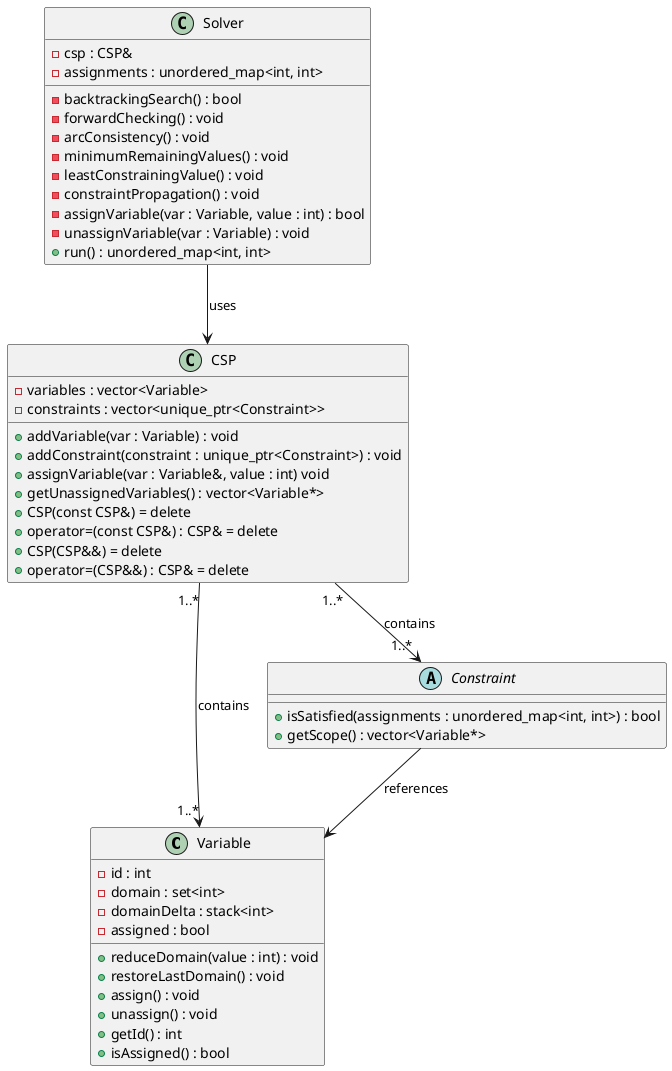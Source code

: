 @startuml

class Variable {
    - id : int
    - domain : set<int>
    - domainDelta : stack<int>
    - assigned : bool
    + reduceDomain(value : int) : void
    + restoreLastDomain() : void
    + assign() : void
    + unassign() : void
    + getId() : int
    + isAssigned() : bool
}

abstract class Constraint {
    + isSatisfied(assignments : unordered_map<int, int>) : bool
    + getScope() : vector<Variable*>
}

class CSP {
    - variables : vector<Variable>
    - constraints : vector<unique_ptr<Constraint>>
    + addVariable(var : Variable) : void
    + addConstraint(constraint : unique_ptr<Constraint>) : void
    + assignVariable(var : Variable&, value : int) void
    + getUnassignedVariables() : vector<Variable*>
    + CSP(const CSP&) = delete
    + operator=(const CSP&) : CSP& = delete
    + CSP(CSP&&) = delete
    + operator=(CSP&&) : CSP& = delete
}

class Solver {
    - csp : CSP&
    - assignments : unordered_map<int, int>
    - backtrackingSearch() : bool
    - forwardChecking() : void
    - arcConsistency() : void
    - minimumRemainingValues() : void
    - leastConstrainingValue() : void
    - constraintPropagation() : void
    - assignVariable(var : Variable, value : int) : bool
    - unassignVariable(var : Variable) : void
    + run() : unordered_map<int, int>
}

CSP "1..*" --> "1..*" Variable : contains
CSP "1..*" --> "1..*" Constraint : contains
Solver --> CSP : uses
Constraint --> Variable : references

@enduml

